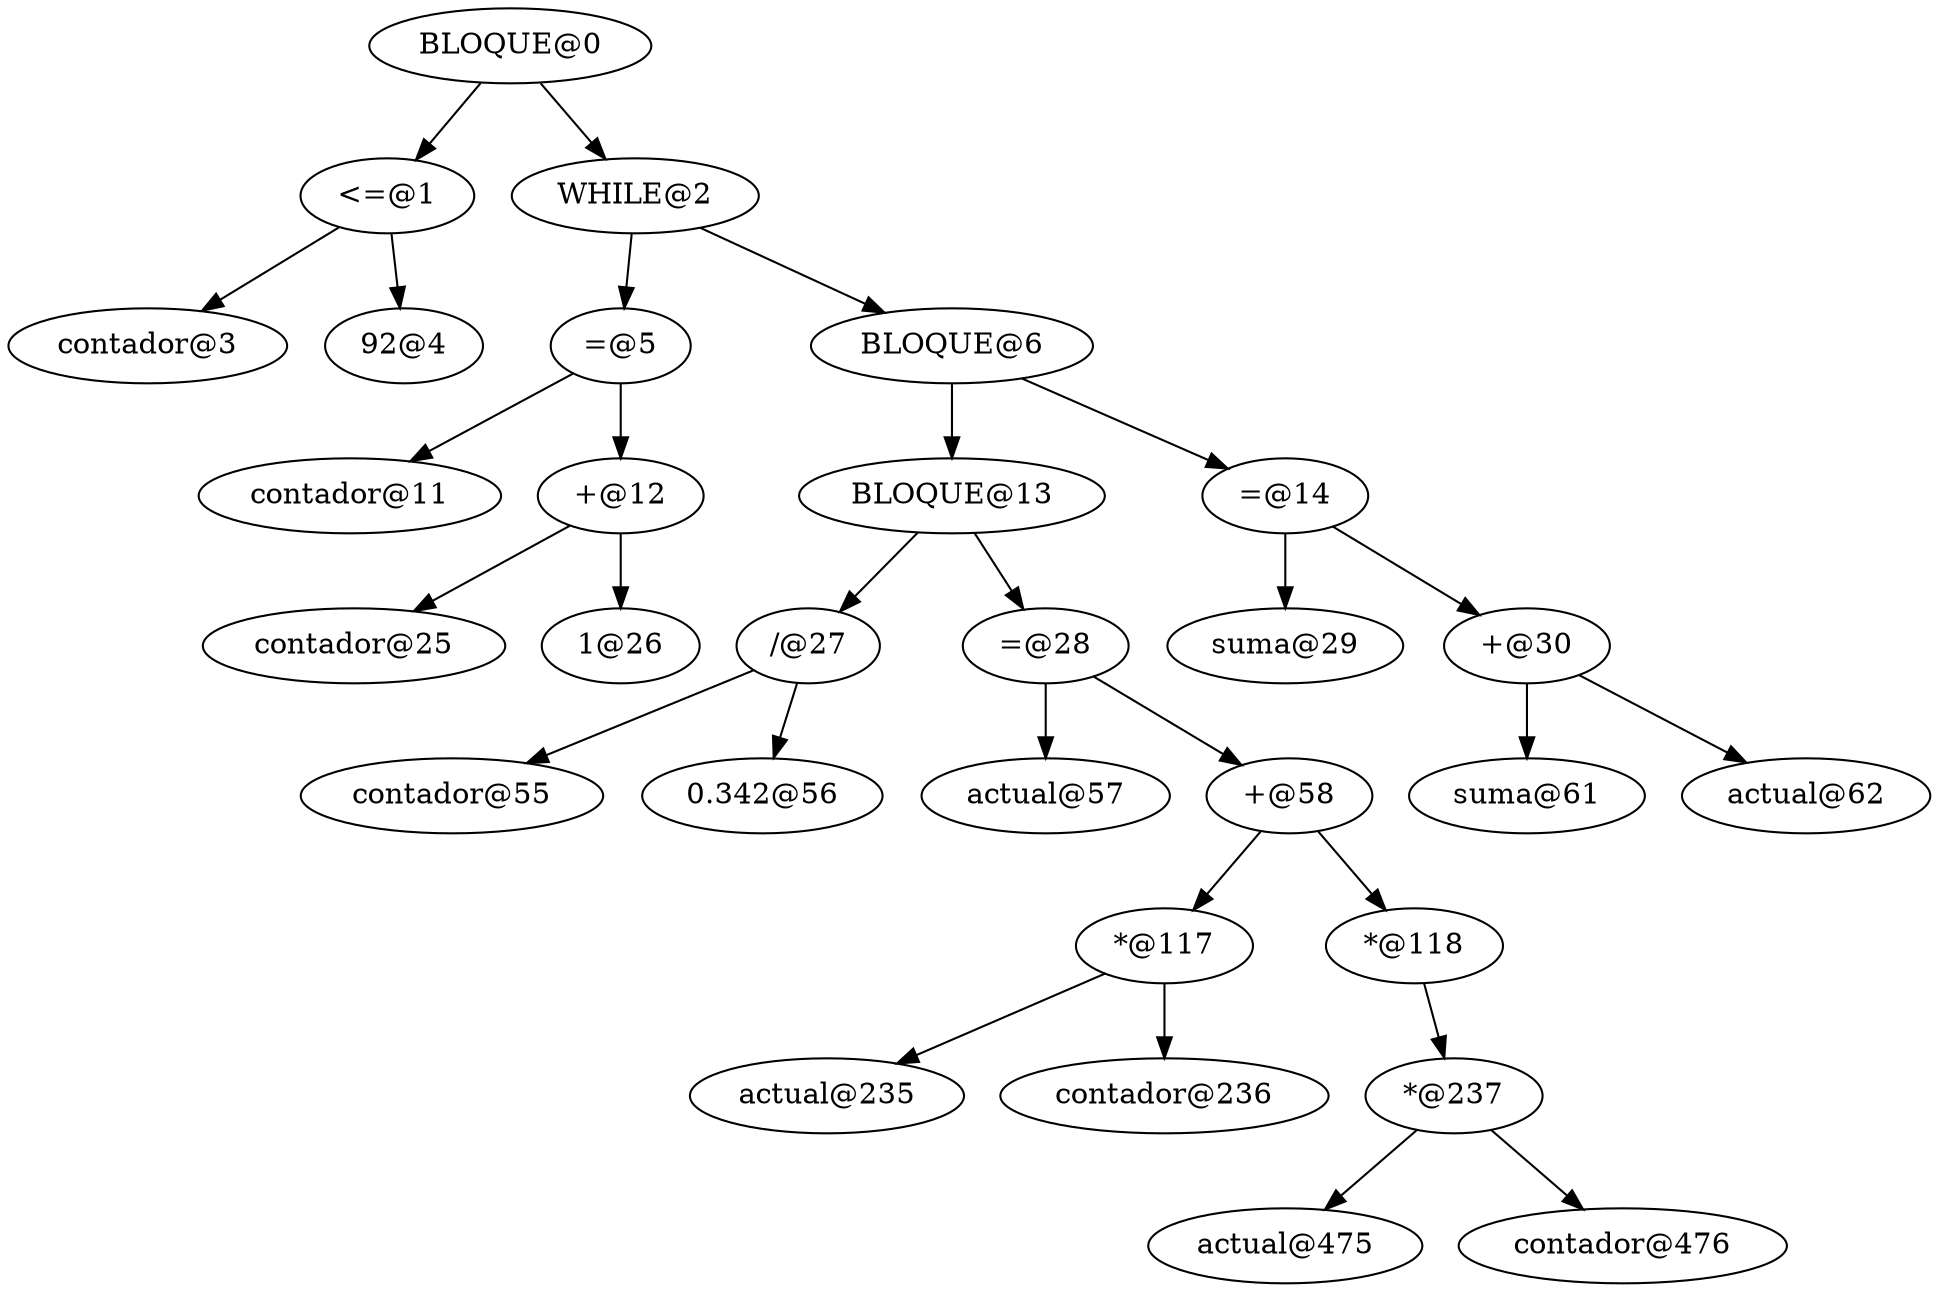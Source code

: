 digraph G {
	"BLOQUE@0" -> "<=@1"
	"BLOQUE@0" -> "WHILE@2"
	"<=@1" -> "contador@3"
	"<=@1" -> "92@4"
	"WHILE@2" -> "=@5"
	"WHILE@2" -> "BLOQUE@6"
	"=@5" -> "contador@11"
	"=@5" -> "+@12"
	"+@12" -> "contador@25"
	"+@12" -> "1@26"
	"BLOQUE@6" -> "BLOQUE@13"
	"BLOQUE@6" -> "=@14"
	"BLOQUE@13" -> "/@27"
	"BLOQUE@13" -> "=@28"
	"/@27" -> "contador@55"
	"/@27" -> "0.342@56"
	"=@28" -> "actual@57"
	"=@28" -> "+@58"
	"+@58" -> "*@117"
	"+@58" -> "*@118"
	"*@117" -> "actual@235"
	"*@117" -> "contador@236"
	"*@118" -> "*@237"
	"*@237" -> "actual@475"
	"*@237" -> "contador@476"
	"=@14" -> "suma@29"
	"=@14" -> "+@30"
	"+@30" -> "suma@61"
	"+@30" -> "actual@62"
}